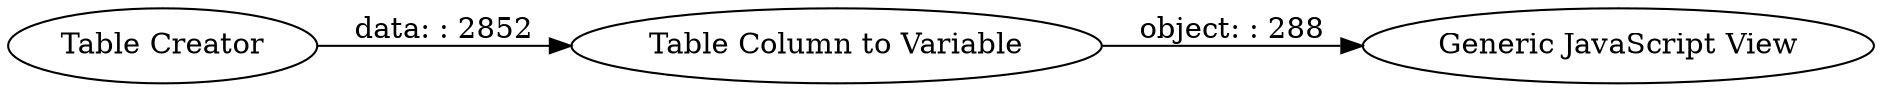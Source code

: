 digraph {
	"-4044523324568837041_172" [label="Table Creator"]
	"-4044523324568837041_175" [label="Generic JavaScript View"]
	"-4044523324568837041_173" [label="Table Column to Variable"]
	"-4044523324568837041_173" -> "-4044523324568837041_175" [label="object: : 288"]
	"-4044523324568837041_172" -> "-4044523324568837041_173" [label="data: : 2852"]
	rankdir=LR
}
